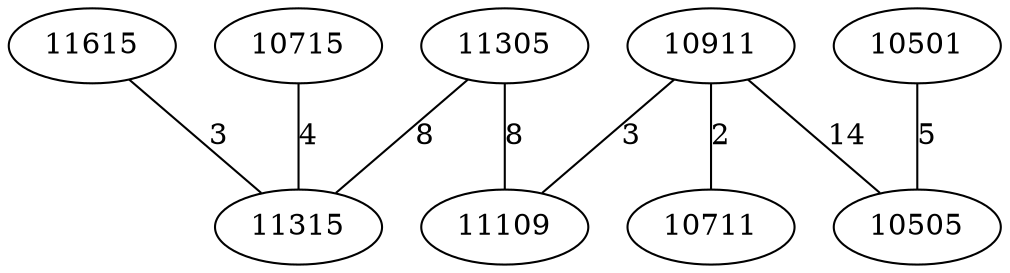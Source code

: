 graph chemin {

	11305 -- 11315 [label=8]
	11305 -- 11109 [label=8]
	10911 -- 10505 [label=14]
	10911 -- 10711 [label=2]
	10911 -- 11109 [label=3]
	11615 -- 11315 [label=3]
	10501 -- 10505 [label=5]
	10715 -- 11315 [label=4]

}
